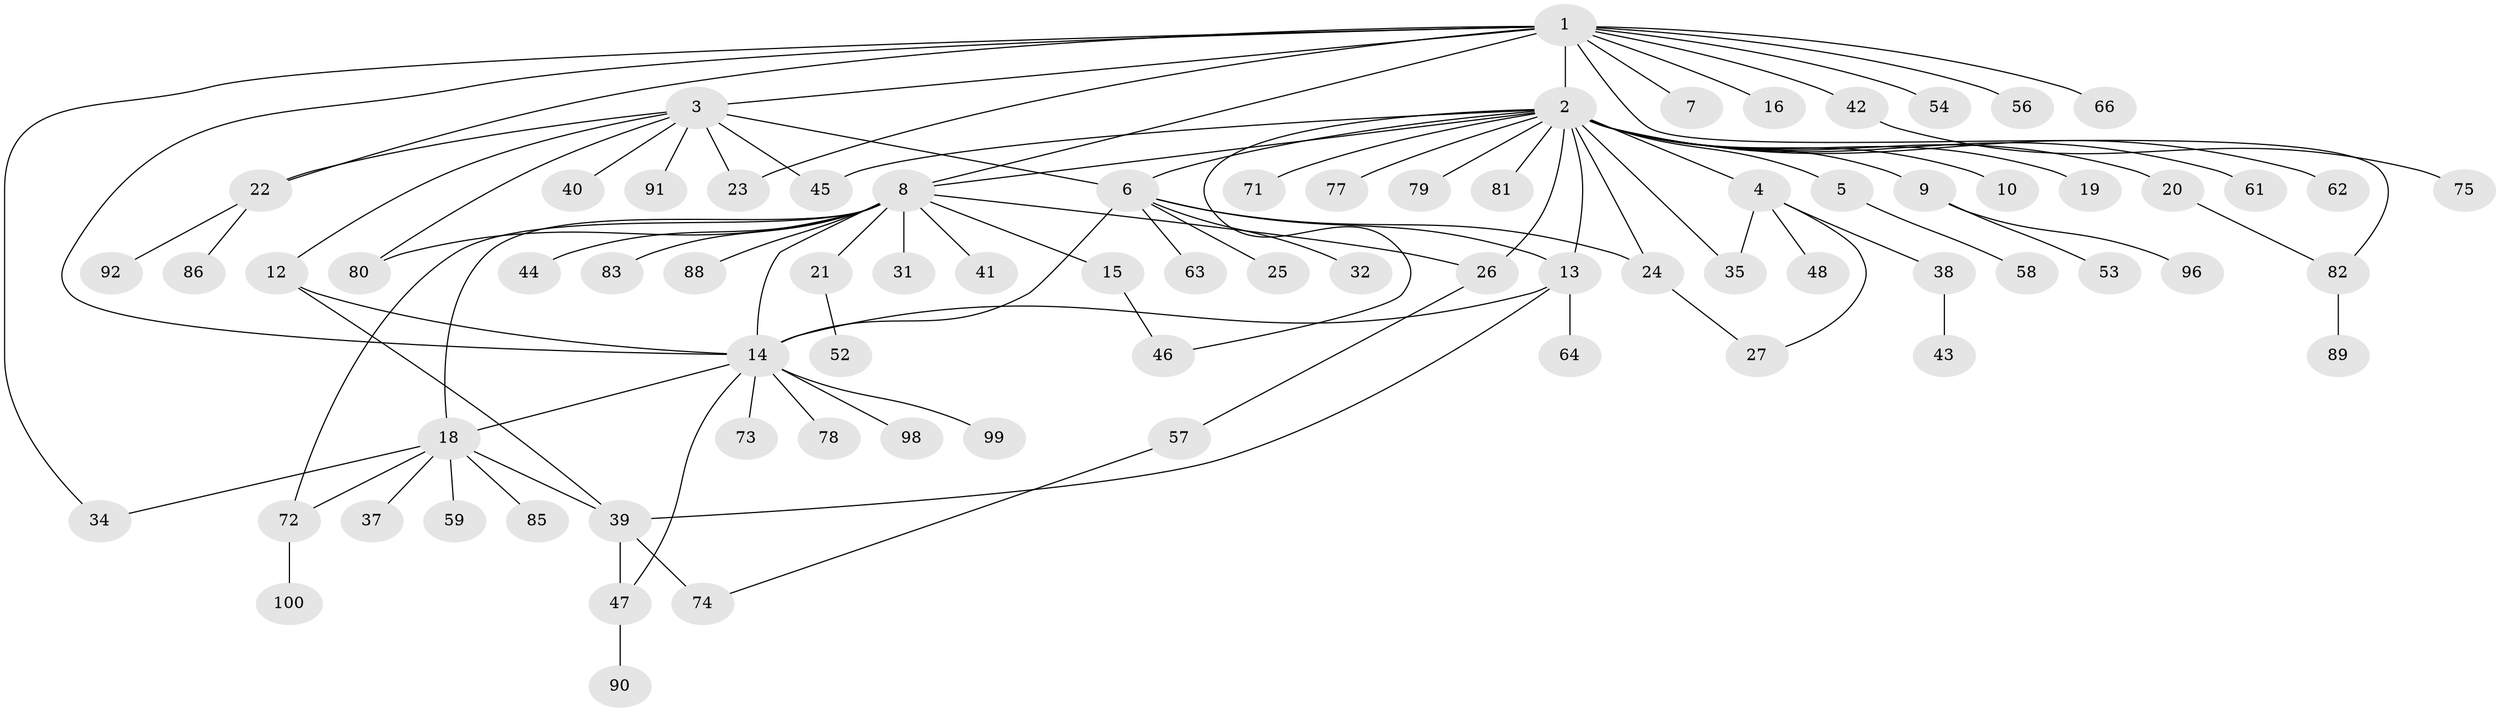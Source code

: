 // original degree distribution, {16: 0.01, 19: 0.01, 9: 0.02, 5: 0.02, 2: 0.23, 7: 0.01, 1: 0.48, 11: 0.01, 4: 0.05, 3: 0.13, 12: 0.01, 8: 0.01, 6: 0.01}
// Generated by graph-tools (version 1.1) at 2025/11/02/21/25 10:11:08]
// undirected, 76 vertices, 99 edges
graph export_dot {
graph [start="1"]
  node [color=gray90,style=filled];
  1 [super="+11"];
  2 [super="+36"];
  3 [super="+67"];
  4 [super="+17"];
  5;
  6 [super="+60"];
  7;
  8 [super="+33"];
  9 [super="+68"];
  10;
  12 [super="+65"];
  13 [super="+50"];
  14 [super="+28"];
  15 [super="+49"];
  16;
  18 [super="+84"];
  19;
  20 [super="+30"];
  21;
  22 [super="+69"];
  23;
  24 [super="+29"];
  25;
  26 [super="+95"];
  27;
  31;
  32;
  34;
  35;
  37;
  38;
  39 [super="+76"];
  40;
  41 [super="+87"];
  42;
  43;
  44;
  45;
  46 [super="+51"];
  47 [super="+55"];
  48;
  52 [super="+93"];
  53;
  54;
  56;
  57;
  58;
  59;
  61;
  62;
  63;
  64;
  66 [super="+70"];
  71;
  72;
  73;
  74;
  75;
  77 [super="+94"];
  78;
  79;
  80;
  81;
  82 [super="+97"];
  83;
  85;
  86;
  88;
  89;
  90;
  91;
  92;
  96;
  98;
  99;
  100;
  1 -- 2;
  1 -- 3 [weight=2];
  1 -- 7;
  1 -- 14;
  1 -- 16;
  1 -- 22;
  1 -- 23;
  1 -- 34;
  1 -- 42;
  1 -- 54;
  1 -- 56;
  1 -- 82;
  1 -- 66;
  1 -- 8;
  2 -- 4;
  2 -- 5;
  2 -- 6;
  2 -- 8 [weight=2];
  2 -- 9;
  2 -- 10;
  2 -- 13;
  2 -- 19;
  2 -- 20;
  2 -- 35;
  2 -- 45;
  2 -- 62;
  2 -- 71;
  2 -- 79;
  2 -- 81;
  2 -- 61;
  2 -- 77;
  2 -- 46;
  2 -- 24;
  2 -- 26;
  3 -- 12;
  3 -- 23;
  3 -- 40;
  3 -- 45;
  3 -- 91;
  3 -- 80;
  3 -- 6;
  3 -- 22;
  4 -- 35;
  4 -- 38;
  4 -- 48;
  4 -- 27;
  5 -- 58;
  6 -- 14 [weight=2];
  6 -- 24;
  6 -- 25;
  6 -- 32;
  6 -- 63;
  6 -- 13;
  8 -- 15;
  8 -- 18;
  8 -- 21;
  8 -- 26;
  8 -- 31;
  8 -- 41;
  8 -- 72;
  8 -- 88;
  8 -- 80;
  8 -- 83;
  8 -- 44;
  8 -- 14;
  9 -- 53;
  9 -- 96;
  12 -- 39;
  12 -- 14;
  13 -- 14;
  13 -- 64;
  13 -- 39;
  14 -- 47;
  14 -- 73;
  14 -- 78;
  14 -- 98;
  14 -- 99;
  14 -- 18;
  15 -- 46;
  18 -- 34;
  18 -- 37;
  18 -- 59;
  18 -- 72;
  18 -- 85;
  18 -- 39;
  20 -- 82;
  21 -- 52;
  22 -- 92;
  22 -- 86;
  24 -- 27;
  26 -- 57;
  38 -- 43;
  39 -- 74 [weight=2];
  39 -- 47;
  42 -- 75;
  47 -- 90;
  57 -- 74;
  72 -- 100;
  82 -- 89;
}
